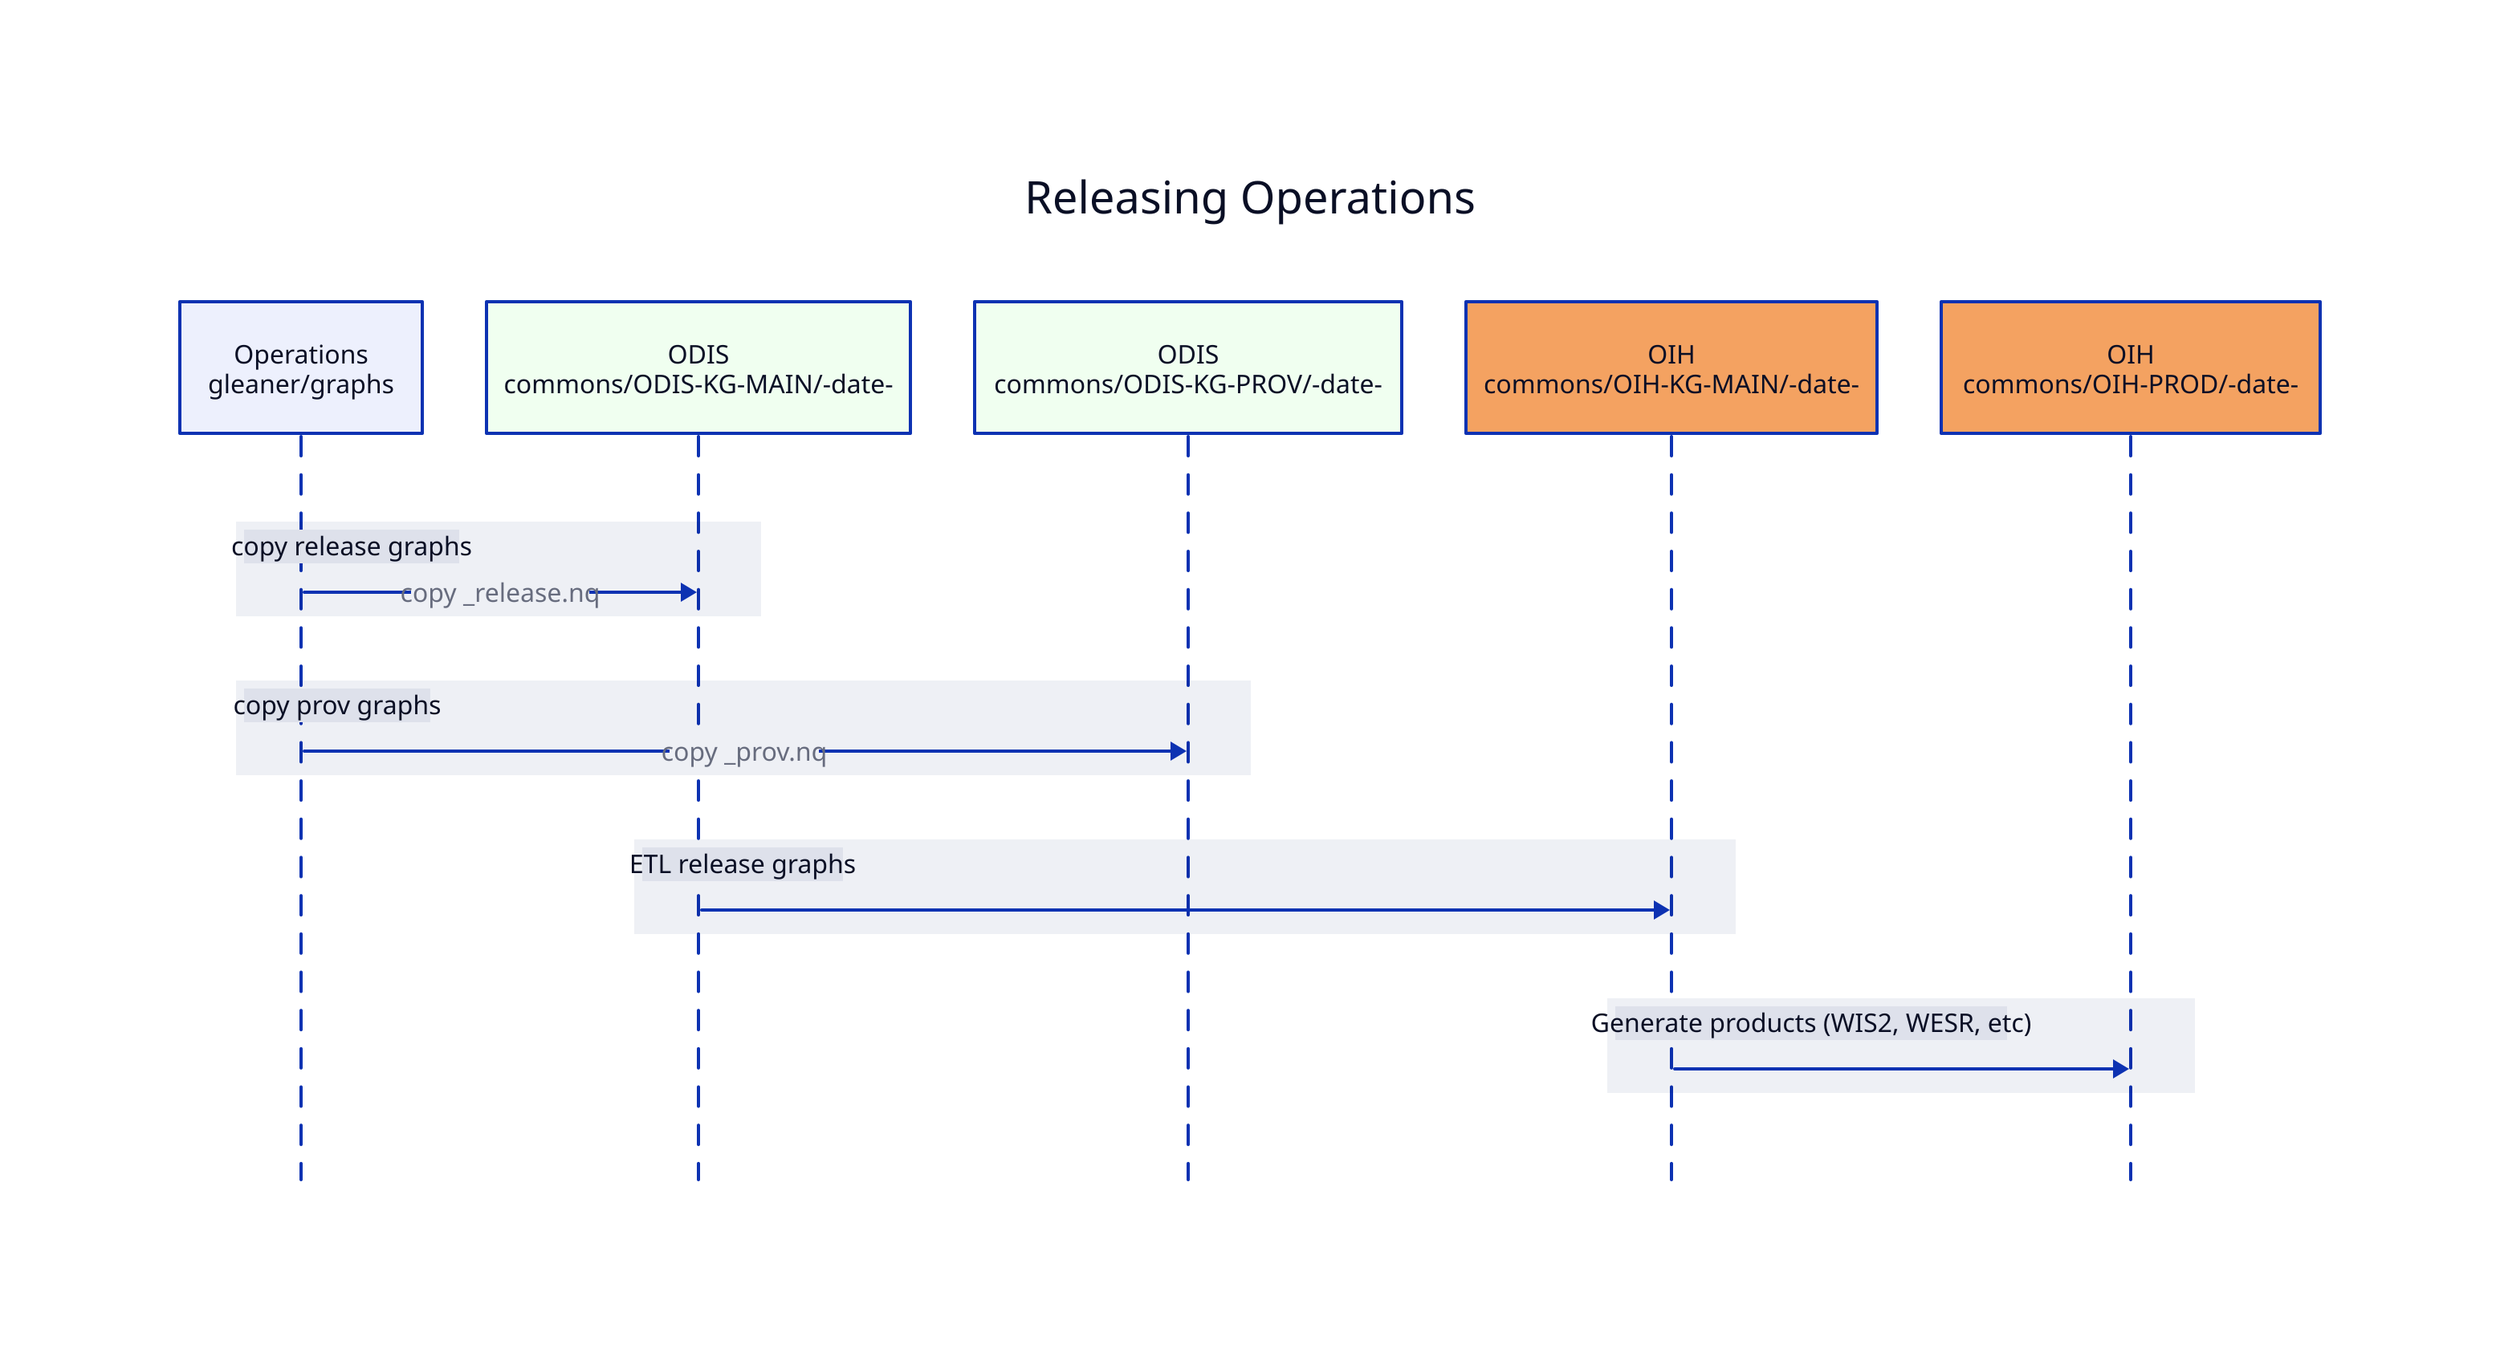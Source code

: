 Releasing Operations: {
  shape: sequence_diagram
  index: Operations \n gleaner/graphs
  odis: ODIS \n commons/ODIS-KG-MAIN/-date-
  odisprov: ODIS \n commons/ODIS-KG-PROV/-date-
  oih: OIH \n commons/OIH-KG-MAIN/-date-
  prod: OIH \n commons/OIH-PROD/-date-

  copy release graphs: {
      index -> odis: copy _release.nq
  }

  copy prov graphs: {
      index -> odisprov: copy _prov.nq
  }

  ETL release graphs: {
      odis -> oih
  }

  Generate products (WIS2, WESR, etc) {
     oih -> prod
}
odis.style.fill: honeydew
odisprov.style.fill: honeydew

oih.style.fill: "#f4a261"
prod.style.fill: "#f4a261"


}


